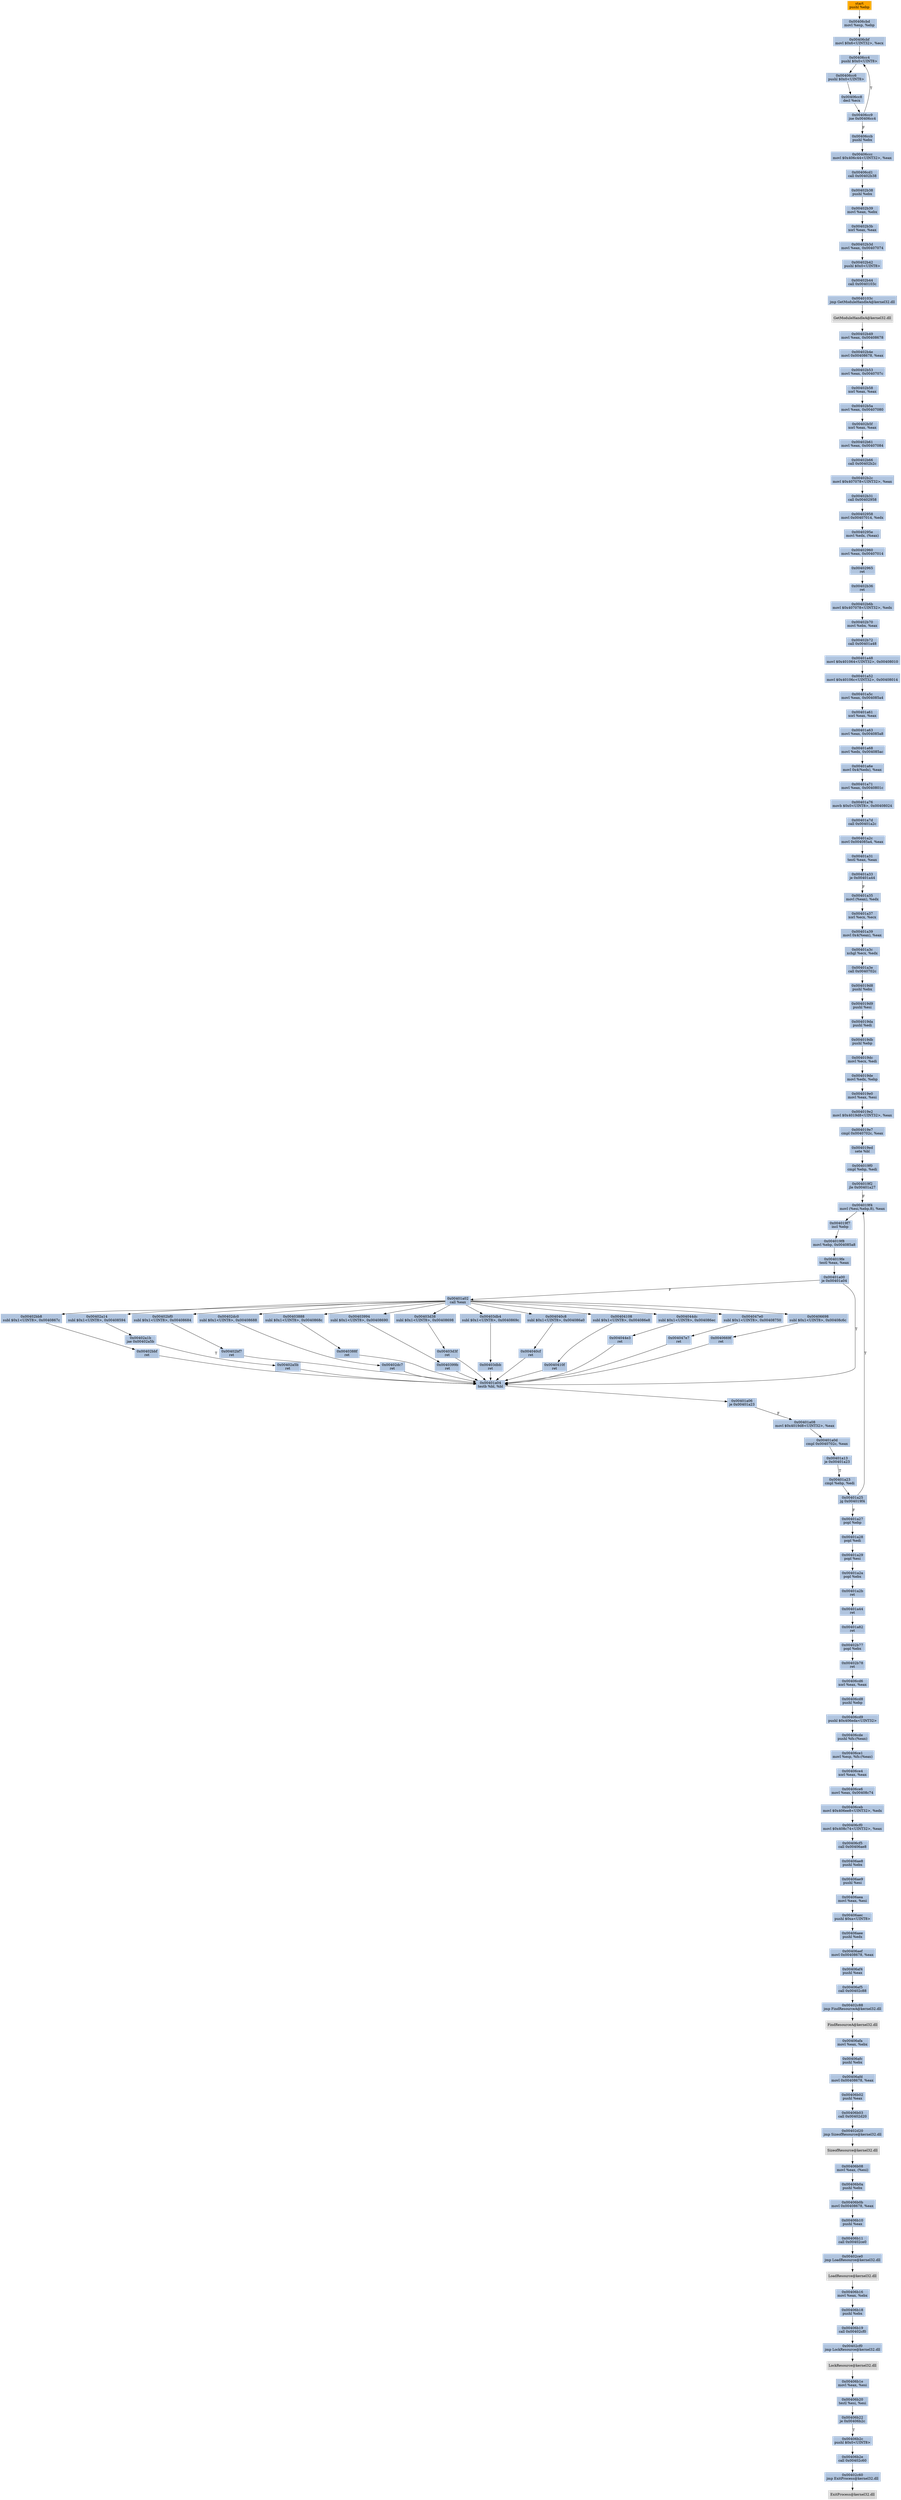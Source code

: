digraph G {
node[shape=rectangle,style=filled,fillcolor=lightsteelblue,color=lightsteelblue]
bgcolor="transparent"
a0x00406cbcpushl_ebp[label="start\npushl %ebp",color="lightgrey",fillcolor="orange"];
a0x00406cbdmovl_esp_ebp[label="0x00406cbd\nmovl %esp, %ebp"];
a0x00406cbfmovl_0x6UINT32_ecx[label="0x00406cbf\nmovl $0x6<UINT32>, %ecx"];
a0x00406cc4pushl_0x0UINT8[label="0x00406cc4\npushl $0x0<UINT8>"];
a0x00406cc6pushl_0x0UINT8[label="0x00406cc6\npushl $0x0<UINT8>"];
a0x00406cc8decl_ecx[label="0x00406cc8\ndecl %ecx"];
a0x00406cc9jne_0x00406cc4[label="0x00406cc9\njne 0x00406cc4"];
a0x00406ccbpushl_ebx[label="0x00406ccb\npushl %ebx"];
a0x00406cccmovl_0x406c44UINT32_eax[label="0x00406ccc\nmovl $0x406c44<UINT32>, %eax"];
a0x00406cd1call_0x00402b38[label="0x00406cd1\ncall 0x00402b38"];
a0x00402b38pushl_ebx[label="0x00402b38\npushl %ebx"];
a0x00402b39movl_eax_ebx[label="0x00402b39\nmovl %eax, %ebx"];
a0x00402b3bxorl_eax_eax[label="0x00402b3b\nxorl %eax, %eax"];
a0x00402b3dmovl_eax_0x00407074[label="0x00402b3d\nmovl %eax, 0x00407074"];
a0x00402b42pushl_0x0UINT8[label="0x00402b42\npushl $0x0<UINT8>"];
a0x00402b44call_0x0040103c[label="0x00402b44\ncall 0x0040103c"];
a0x0040103cjmp_GetModuleHandleA_kernel32_dll[label="0x0040103c\njmp GetModuleHandleA@kernel32.dll"];
GetModuleHandleA_kernel32_dll[label="GetModuleHandleA@kernel32.dll",color="lightgrey",fillcolor="lightgrey"];
a0x00402b49movl_eax_0x00408678[label="0x00402b49\nmovl %eax, 0x00408678"];
a0x00402b4emovl_0x00408678_eax[label="0x00402b4e\nmovl 0x00408678, %eax"];
a0x00402b53movl_eax_0x0040707c[label="0x00402b53\nmovl %eax, 0x0040707c"];
a0x00402b58xorl_eax_eax[label="0x00402b58\nxorl %eax, %eax"];
a0x00402b5amovl_eax_0x00407080[label="0x00402b5a\nmovl %eax, 0x00407080"];
a0x00402b5fxorl_eax_eax[label="0x00402b5f\nxorl %eax, %eax"];
a0x00402b61movl_eax_0x00407084[label="0x00402b61\nmovl %eax, 0x00407084"];
a0x00402b66call_0x00402b2c[label="0x00402b66\ncall 0x00402b2c"];
a0x00402b2cmovl_0x407078UINT32_eax[label="0x00402b2c\nmovl $0x407078<UINT32>, %eax"];
a0x00402b31call_0x00402958[label="0x00402b31\ncall 0x00402958"];
a0x00402958movl_0x00407014_edx[label="0x00402958\nmovl 0x00407014, %edx"];
a0x0040295emovl_edx_eax_[label="0x0040295e\nmovl %edx, (%eax)"];
a0x00402960movl_eax_0x00407014[label="0x00402960\nmovl %eax, 0x00407014"];
a0x00402965ret[label="0x00402965\nret"];
a0x00402b36ret[label="0x00402b36\nret"];
a0x00402b6bmovl_0x407078UINT32_edx[label="0x00402b6b\nmovl $0x407078<UINT32>, %edx"];
a0x00402b70movl_ebx_eax[label="0x00402b70\nmovl %ebx, %eax"];
a0x00402b72call_0x00401a48[label="0x00402b72\ncall 0x00401a48"];
a0x00401a48movl_0x401064UINT32_0x00408010[label="0x00401a48\nmovl $0x401064<UINT32>, 0x00408010"];
a0x00401a52movl_0x40106cUINT32_0x00408014[label="0x00401a52\nmovl $0x40106c<UINT32>, 0x00408014"];
a0x00401a5cmovl_eax_0x004085a4[label="0x00401a5c\nmovl %eax, 0x004085a4"];
a0x00401a61xorl_eax_eax[label="0x00401a61\nxorl %eax, %eax"];
a0x00401a63movl_eax_0x004085a8[label="0x00401a63\nmovl %eax, 0x004085a8"];
a0x00401a68movl_edx_0x004085ac[label="0x00401a68\nmovl %edx, 0x004085ac"];
a0x00401a6emovl_0x4edx__eax[label="0x00401a6e\nmovl 0x4(%edx), %eax"];
a0x00401a71movl_eax_0x0040801c[label="0x00401a71\nmovl %eax, 0x0040801c"];
a0x00401a76movb_0x0UINT8_0x00408024[label="0x00401a76\nmovb $0x0<UINT8>, 0x00408024"];
a0x00401a7dcall_0x00401a2c[label="0x00401a7d\ncall 0x00401a2c"];
a0x00401a2cmovl_0x004085a4_eax[label="0x00401a2c\nmovl 0x004085a4, %eax"];
a0x00401a31testl_eax_eax[label="0x00401a31\ntestl %eax, %eax"];
a0x00401a33je_0x00401a44[label="0x00401a33\nje 0x00401a44"];
a0x00401a35movl_eax__edx[label="0x00401a35\nmovl (%eax), %edx"];
a0x00401a37xorl_ecx_ecx[label="0x00401a37\nxorl %ecx, %ecx"];
a0x00401a39movl_0x4eax__eax[label="0x00401a39\nmovl 0x4(%eax), %eax"];
a0x00401a3cxchgl_ecx_edx[label="0x00401a3c\nxchgl %ecx, %edx"];
a0x00401a3ecall_0x0040702c[label="0x00401a3e\ncall 0x0040702c"];
a0x004019d8pushl_ebx[label="0x004019d8\npushl %ebx"];
a0x004019d9pushl_esi[label="0x004019d9\npushl %esi"];
a0x004019dapushl_edi[label="0x004019da\npushl %edi"];
a0x004019dbpushl_ebp[label="0x004019db\npushl %ebp"];
a0x004019dcmovl_ecx_edi[label="0x004019dc\nmovl %ecx, %edi"];
a0x004019demovl_edx_ebp[label="0x004019de\nmovl %edx, %ebp"];
a0x004019e0movl_eax_esi[label="0x004019e0\nmovl %eax, %esi"];
a0x004019e2movl_0x4019d8UINT32_eax[label="0x004019e2\nmovl $0x4019d8<UINT32>, %eax"];
a0x004019e7cmpl_0x0040702c_eax[label="0x004019e7\ncmpl 0x0040702c, %eax"];
a0x004019edsete_bl[label="0x004019ed\nsete %bl"];
a0x004019f0cmpl_ebp_edi[label="0x004019f0\ncmpl %ebp, %edi"];
a0x004019f2jle_0x00401a27[label="0x004019f2\njle 0x00401a27"];
a0x004019f4movl_esiebp8__eax[label="0x004019f4\nmovl (%esi,%ebp,8), %eax"];
a0x004019f7incl_ebp[label="0x004019f7\nincl %ebp"];
a0x004019f8movl_ebp_0x004085a8[label="0x004019f8\nmovl %ebp, 0x004085a8"];
a0x004019fetestl_eax_eax[label="0x004019fe\ntestl %eax, %eax"];
a0x00401a00je_0x00401a04[label="0x00401a00\nje 0x00401a04"];
a0x00401a02call_eax[label="0x00401a02\ncall %eax"];
a0x00402bb8subl_0x1UINT8_0x0040867c[label="0x00402bb8\nsubl $0x1<UINT8>, 0x0040867c"];
a0x00402bbfret[label="0x00402bbf\nret"];
a0x00401a04testb_bl_bl[label="0x00401a04\ntestb %bl, %bl"];
a0x00401a06je_0x00401a23[label="0x00401a06\nje 0x00401a23"];
a0x00401a08movl_0x4019d8UINT32_eax[label="0x00401a08\nmovl $0x4019d8<UINT32>, %eax"];
a0x00401a0dcmpl_0x0040702c_eax[label="0x00401a0d\ncmpl 0x0040702c, %eax"];
a0x00401a13je_0x00401a23[label="0x00401a13\nje 0x00401a23"];
a0x00401a23cmpl_ebp_edi[label="0x00401a23\ncmpl %ebp, %edi"];
a0x00401a25jg_0x004019f4[label="0x00401a25\njg 0x004019f4"];
a0x00402a14subl_0x1UINT8_0x00408594[label="0x00402a14\nsubl $0x1<UINT8>, 0x00408594"];
a0x00402a1bjae_0x00402a5b[label="0x00402a1b\njae 0x00402a5b"];
a0x00402a5bret[label="0x00402a5b\nret"];
a0x00402bf0subl_0x1UINT8_0x00408684[label="0x00402bf0\nsubl $0x1<UINT8>, 0x00408684"];
a0x00402bf7ret[label="0x00402bf7\nret"];
a0x00402dc0subl_0x1UINT8_0x00408688[label="0x00402dc0\nsubl $0x1<UINT8>, 0x00408688"];
a0x00402dc7ret[label="0x00402dc7\nret"];
a0x00403888subl_0x1UINT8_0x0040868c[label="0x00403888\nsubl $0x1<UINT8>, 0x0040868c"];
a0x0040388fret[label="0x0040388f\nret"];
a0x00403994subl_0x1UINT8_0x00408690[label="0x00403994\nsubl $0x1<UINT8>, 0x00408690"];
a0x0040399bret[label="0x0040399b\nret"];
a0x00403d38subl_0x1UINT8_0x00408698[label="0x00403d38\nsubl $0x1<UINT8>, 0x00408698"];
a0x00403d3fret[label="0x00403d3f\nret"];
a0x00403db4subl_0x1UINT8_0x0040869c[label="0x00403db4\nsubl $0x1<UINT8>, 0x0040869c"];
a0x00403dbbret[label="0x00403dbb\nret"];
a0x004040c8subl_0x1UINT8_0x004086a0[label="0x004040c8\nsubl $0x1<UINT8>, 0x004086a0"];
a0x004040cfret[label="0x004040cf\nret"];
a0x00404108subl_0x1UINT8_0x004086e8[label="0x00404108\nsubl $0x1<UINT8>, 0x004086e8"];
a0x0040410fret[label="0x0040410f\nret"];
a0x004044dcsubl_0x1UINT8_0x004086ec[label="0x004044dc\nsubl $0x1<UINT8>, 0x004086ec"];
a0x004044e3ret[label="0x004044e3\nret"];
a0x004047e0subl_0x1UINT8_0x00408750[label="0x004047e0\nsubl $0x1<UINT8>, 0x00408750"];
a0x004047e7ret[label="0x004047e7\nret"];
a0x00406698subl_0x1UINT8_0x00408c6c[label="0x00406698\nsubl $0x1<UINT8>, 0x00408c6c"];
a0x0040669fret[label="0x0040669f\nret"];
a0x00401a27popl_ebp[label="0x00401a27\npopl %ebp"];
a0x00401a28popl_edi[label="0x00401a28\npopl %edi"];
a0x00401a29popl_esi[label="0x00401a29\npopl %esi"];
a0x00401a2apopl_ebx[label="0x00401a2a\npopl %ebx"];
a0x00401a2bret[label="0x00401a2b\nret"];
a0x00401a44ret[label="0x00401a44\nret"];
a0x00401a82ret[label="0x00401a82\nret"];
a0x00402b77popl_ebx[label="0x00402b77\npopl %ebx"];
a0x00402b78ret[label="0x00402b78\nret"];
a0x00406cd6xorl_eax_eax[label="0x00406cd6\nxorl %eax, %eax"];
a0x00406cd8pushl_ebp[label="0x00406cd8\npushl %ebp"];
a0x00406cd9pushl_0x406edaUINT32[label="0x00406cd9\npushl $0x406eda<UINT32>"];
a0x00406cdepushl_fs_eax_[label="0x00406cde\npushl %fs:(%eax)"];
a0x00406ce1movl_esp_fs_eax_[label="0x00406ce1\nmovl %esp, %fs:(%eax)"];
a0x00406ce4xorl_eax_eax[label="0x00406ce4\nxorl %eax, %eax"];
a0x00406ce6movl_eax_0x00408c74[label="0x00406ce6\nmovl %eax, 0x00408c74"];
a0x00406cebmovl_0x406ee8UINT32_edx[label="0x00406ceb\nmovl $0x406ee8<UINT32>, %edx"];
a0x00406cf0movl_0x408c74UINT32_eax[label="0x00406cf0\nmovl $0x408c74<UINT32>, %eax"];
a0x00406cf5call_0x00406ae8[label="0x00406cf5\ncall 0x00406ae8"];
a0x00406ae8pushl_ebx[label="0x00406ae8\npushl %ebx"];
a0x00406ae9pushl_esi[label="0x00406ae9\npushl %esi"];
a0x00406aeamovl_eax_esi[label="0x00406aea\nmovl %eax, %esi"];
a0x00406aecpushl_0xaUINT8[label="0x00406aec\npushl $0xa<UINT8>"];
a0x00406aeepushl_edx[label="0x00406aee\npushl %edx"];
a0x00406aefmovl_0x00408678_eax[label="0x00406aef\nmovl 0x00408678, %eax"];
a0x00406af4pushl_eax[label="0x00406af4\npushl %eax"];
a0x00406af5call_0x00402c88[label="0x00406af5\ncall 0x00402c88"];
a0x00402c88jmp_FindResourceA_kernel32_dll[label="0x00402c88\njmp FindResourceA@kernel32.dll"];
FindResourceA_kernel32_dll[label="FindResourceA@kernel32.dll",color="lightgrey",fillcolor="lightgrey"];
a0x00406afamovl_eax_ebx[label="0x00406afa\nmovl %eax, %ebx"];
a0x00406afcpushl_ebx[label="0x00406afc\npushl %ebx"];
a0x00406afdmovl_0x00408678_eax[label="0x00406afd\nmovl 0x00408678, %eax"];
a0x00406b02pushl_eax[label="0x00406b02\npushl %eax"];
a0x00406b03call_0x00402d20[label="0x00406b03\ncall 0x00402d20"];
a0x00402d20jmp_SizeofResource_kernel32_dll[label="0x00402d20\njmp SizeofResource@kernel32.dll"];
SizeofResource_kernel32_dll[label="SizeofResource@kernel32.dll",color="lightgrey",fillcolor="lightgrey"];
a0x00406b08movl_eax_esi_[label="0x00406b08\nmovl %eax, (%esi)"];
a0x00406b0apushl_ebx[label="0x00406b0a\npushl %ebx"];
a0x00406b0bmovl_0x00408678_eax[label="0x00406b0b\nmovl 0x00408678, %eax"];
a0x00406b10pushl_eax[label="0x00406b10\npushl %eax"];
a0x00406b11call_0x00402ce0[label="0x00406b11\ncall 0x00402ce0"];
a0x00402ce0jmp_LoadResource_kernel32_dll[label="0x00402ce0\njmp LoadResource@kernel32.dll"];
LoadResource_kernel32_dll[label="LoadResource@kernel32.dll",color="lightgrey",fillcolor="lightgrey"];
a0x00406b16movl_eax_ebx[label="0x00406b16\nmovl %eax, %ebx"];
a0x00406b18pushl_ebx[label="0x00406b18\npushl %ebx"];
a0x00406b19call_0x00402cf0[label="0x00406b19\ncall 0x00402cf0"];
a0x00402cf0jmp_LockResource_kernel32_dll[label="0x00402cf0\njmp LockResource@kernel32.dll"];
LockResource_kernel32_dll[label="LockResource@kernel32.dll",color="lightgrey",fillcolor="lightgrey"];
a0x00406b1emovl_eax_esi[label="0x00406b1e\nmovl %eax, %esi"];
a0x00406b20testl_esi_esi[label="0x00406b20\ntestl %esi, %esi"];
a0x00406b22je_0x00406b2c[label="0x00406b22\nje 0x00406b2c"];
a0x00406b2cpushl_0x0UINT8[label="0x00406b2c\npushl $0x0<UINT8>"];
a0x00406b2ecall_0x00402c60[label="0x00406b2e\ncall 0x00402c60"];
a0x00402c60jmp_ExitProcess_kernel32_dll[label="0x00402c60\njmp ExitProcess@kernel32.dll"];
ExitProcess_kernel32_dll[label="ExitProcess@kernel32.dll",color="lightgrey",fillcolor="lightgrey"];
a0x00406cbcpushl_ebp -> a0x00406cbdmovl_esp_ebp [color="#000000"];
a0x00406cbdmovl_esp_ebp -> a0x00406cbfmovl_0x6UINT32_ecx [color="#000000"];
a0x00406cbfmovl_0x6UINT32_ecx -> a0x00406cc4pushl_0x0UINT8 [color="#000000"];
a0x00406cc4pushl_0x0UINT8 -> a0x00406cc6pushl_0x0UINT8 [color="#000000"];
a0x00406cc6pushl_0x0UINT8 -> a0x00406cc8decl_ecx [color="#000000"];
a0x00406cc8decl_ecx -> a0x00406cc9jne_0x00406cc4 [color="#000000"];
a0x00406cc9jne_0x00406cc4 -> a0x00406cc4pushl_0x0UINT8 [color="#000000",label="T"];
a0x00406cc9jne_0x00406cc4 -> a0x00406ccbpushl_ebx [color="#000000",label="F"];
a0x00406ccbpushl_ebx -> a0x00406cccmovl_0x406c44UINT32_eax [color="#000000"];
a0x00406cccmovl_0x406c44UINT32_eax -> a0x00406cd1call_0x00402b38 [color="#000000"];
a0x00406cd1call_0x00402b38 -> a0x00402b38pushl_ebx [color="#000000"];
a0x00402b38pushl_ebx -> a0x00402b39movl_eax_ebx [color="#000000"];
a0x00402b39movl_eax_ebx -> a0x00402b3bxorl_eax_eax [color="#000000"];
a0x00402b3bxorl_eax_eax -> a0x00402b3dmovl_eax_0x00407074 [color="#000000"];
a0x00402b3dmovl_eax_0x00407074 -> a0x00402b42pushl_0x0UINT8 [color="#000000"];
a0x00402b42pushl_0x0UINT8 -> a0x00402b44call_0x0040103c [color="#000000"];
a0x00402b44call_0x0040103c -> a0x0040103cjmp_GetModuleHandleA_kernel32_dll [color="#000000"];
a0x0040103cjmp_GetModuleHandleA_kernel32_dll -> GetModuleHandleA_kernel32_dll [color="#000000"];
GetModuleHandleA_kernel32_dll -> a0x00402b49movl_eax_0x00408678 [color="#000000"];
a0x00402b49movl_eax_0x00408678 -> a0x00402b4emovl_0x00408678_eax [color="#000000"];
a0x00402b4emovl_0x00408678_eax -> a0x00402b53movl_eax_0x0040707c [color="#000000"];
a0x00402b53movl_eax_0x0040707c -> a0x00402b58xorl_eax_eax [color="#000000"];
a0x00402b58xorl_eax_eax -> a0x00402b5amovl_eax_0x00407080 [color="#000000"];
a0x00402b5amovl_eax_0x00407080 -> a0x00402b5fxorl_eax_eax [color="#000000"];
a0x00402b5fxorl_eax_eax -> a0x00402b61movl_eax_0x00407084 [color="#000000"];
a0x00402b61movl_eax_0x00407084 -> a0x00402b66call_0x00402b2c [color="#000000"];
a0x00402b66call_0x00402b2c -> a0x00402b2cmovl_0x407078UINT32_eax [color="#000000"];
a0x00402b2cmovl_0x407078UINT32_eax -> a0x00402b31call_0x00402958 [color="#000000"];
a0x00402b31call_0x00402958 -> a0x00402958movl_0x00407014_edx [color="#000000"];
a0x00402958movl_0x00407014_edx -> a0x0040295emovl_edx_eax_ [color="#000000"];
a0x0040295emovl_edx_eax_ -> a0x00402960movl_eax_0x00407014 [color="#000000"];
a0x00402960movl_eax_0x00407014 -> a0x00402965ret [color="#000000"];
a0x00402965ret -> a0x00402b36ret [color="#000000"];
a0x00402b36ret -> a0x00402b6bmovl_0x407078UINT32_edx [color="#000000"];
a0x00402b6bmovl_0x407078UINT32_edx -> a0x00402b70movl_ebx_eax [color="#000000"];
a0x00402b70movl_ebx_eax -> a0x00402b72call_0x00401a48 [color="#000000"];
a0x00402b72call_0x00401a48 -> a0x00401a48movl_0x401064UINT32_0x00408010 [color="#000000"];
a0x00401a48movl_0x401064UINT32_0x00408010 -> a0x00401a52movl_0x40106cUINT32_0x00408014 [color="#000000"];
a0x00401a52movl_0x40106cUINT32_0x00408014 -> a0x00401a5cmovl_eax_0x004085a4 [color="#000000"];
a0x00401a5cmovl_eax_0x004085a4 -> a0x00401a61xorl_eax_eax [color="#000000"];
a0x00401a61xorl_eax_eax -> a0x00401a63movl_eax_0x004085a8 [color="#000000"];
a0x00401a63movl_eax_0x004085a8 -> a0x00401a68movl_edx_0x004085ac [color="#000000"];
a0x00401a68movl_edx_0x004085ac -> a0x00401a6emovl_0x4edx__eax [color="#000000"];
a0x00401a6emovl_0x4edx__eax -> a0x00401a71movl_eax_0x0040801c [color="#000000"];
a0x00401a71movl_eax_0x0040801c -> a0x00401a76movb_0x0UINT8_0x00408024 [color="#000000"];
a0x00401a76movb_0x0UINT8_0x00408024 -> a0x00401a7dcall_0x00401a2c [color="#000000"];
a0x00401a7dcall_0x00401a2c -> a0x00401a2cmovl_0x004085a4_eax [color="#000000"];
a0x00401a2cmovl_0x004085a4_eax -> a0x00401a31testl_eax_eax [color="#000000"];
a0x00401a31testl_eax_eax -> a0x00401a33je_0x00401a44 [color="#000000"];
a0x00401a33je_0x00401a44 -> a0x00401a35movl_eax__edx [color="#000000",label="F"];
a0x00401a35movl_eax__edx -> a0x00401a37xorl_ecx_ecx [color="#000000"];
a0x00401a37xorl_ecx_ecx -> a0x00401a39movl_0x4eax__eax [color="#000000"];
a0x00401a39movl_0x4eax__eax -> a0x00401a3cxchgl_ecx_edx [color="#000000"];
a0x00401a3cxchgl_ecx_edx -> a0x00401a3ecall_0x0040702c [color="#000000"];
a0x00401a3ecall_0x0040702c -> a0x004019d8pushl_ebx [color="#000000"];
a0x004019d8pushl_ebx -> a0x004019d9pushl_esi [color="#000000"];
a0x004019d9pushl_esi -> a0x004019dapushl_edi [color="#000000"];
a0x004019dapushl_edi -> a0x004019dbpushl_ebp [color="#000000"];
a0x004019dbpushl_ebp -> a0x004019dcmovl_ecx_edi [color="#000000"];
a0x004019dcmovl_ecx_edi -> a0x004019demovl_edx_ebp [color="#000000"];
a0x004019demovl_edx_ebp -> a0x004019e0movl_eax_esi [color="#000000"];
a0x004019e0movl_eax_esi -> a0x004019e2movl_0x4019d8UINT32_eax [color="#000000"];
a0x004019e2movl_0x4019d8UINT32_eax -> a0x004019e7cmpl_0x0040702c_eax [color="#000000"];
a0x004019e7cmpl_0x0040702c_eax -> a0x004019edsete_bl [color="#000000"];
a0x004019edsete_bl -> a0x004019f0cmpl_ebp_edi [color="#000000"];
a0x004019f0cmpl_ebp_edi -> a0x004019f2jle_0x00401a27 [color="#000000"];
a0x004019f2jle_0x00401a27 -> a0x004019f4movl_esiebp8__eax [color="#000000",label="F"];
a0x004019f4movl_esiebp8__eax -> a0x004019f7incl_ebp [color="#000000"];
a0x004019f7incl_ebp -> a0x004019f8movl_ebp_0x004085a8 [color="#000000"];
a0x004019f8movl_ebp_0x004085a8 -> a0x004019fetestl_eax_eax [color="#000000"];
a0x004019fetestl_eax_eax -> a0x00401a00je_0x00401a04 [color="#000000"];
a0x00401a00je_0x00401a04 -> a0x00401a02call_eax [color="#000000",label="F"];
a0x00401a02call_eax -> a0x00402bb8subl_0x1UINT8_0x0040867c [color="#000000"];
a0x00402bb8subl_0x1UINT8_0x0040867c -> a0x00402bbfret [color="#000000"];
a0x00402bbfret -> a0x00401a04testb_bl_bl [color="#000000"];
a0x00401a04testb_bl_bl -> a0x00401a06je_0x00401a23 [color="#000000"];
a0x00401a06je_0x00401a23 -> a0x00401a08movl_0x4019d8UINT32_eax [color="#000000",label="F"];
a0x00401a08movl_0x4019d8UINT32_eax -> a0x00401a0dcmpl_0x0040702c_eax [color="#000000"];
a0x00401a0dcmpl_0x0040702c_eax -> a0x00401a13je_0x00401a23 [color="#000000"];
a0x00401a13je_0x00401a23 -> a0x00401a23cmpl_ebp_edi [color="#000000",label="T"];
a0x00401a23cmpl_ebp_edi -> a0x00401a25jg_0x004019f4 [color="#000000"];
a0x00401a25jg_0x004019f4 -> a0x004019f4movl_esiebp8__eax [color="#000000",label="T"];
a0x00401a02call_eax -> a0x00402a14subl_0x1UINT8_0x00408594 [color="#000000"];
a0x00402a14subl_0x1UINT8_0x00408594 -> a0x00402a1bjae_0x00402a5b [color="#000000"];
a0x00402a1bjae_0x00402a5b -> a0x00402a5bret [color="#000000",label="T"];
a0x00402a5bret -> a0x00401a04testb_bl_bl [color="#000000"];
a0x00401a02call_eax -> a0x00402bf0subl_0x1UINT8_0x00408684 [color="#000000"];
a0x00402bf0subl_0x1UINT8_0x00408684 -> a0x00402bf7ret [color="#000000"];
a0x00402bf7ret -> a0x00401a04testb_bl_bl [color="#000000"];
a0x00401a02call_eax -> a0x00402dc0subl_0x1UINT8_0x00408688 [color="#000000"];
a0x00402dc0subl_0x1UINT8_0x00408688 -> a0x00402dc7ret [color="#000000"];
a0x00402dc7ret -> a0x00401a04testb_bl_bl [color="#000000"];
a0x00401a02call_eax -> a0x00403888subl_0x1UINT8_0x0040868c [color="#000000"];
a0x00403888subl_0x1UINT8_0x0040868c -> a0x0040388fret [color="#000000"];
a0x0040388fret -> a0x00401a04testb_bl_bl [color="#000000"];
a0x00401a02call_eax -> a0x00403994subl_0x1UINT8_0x00408690 [color="#000000"];
a0x00403994subl_0x1UINT8_0x00408690 -> a0x0040399bret [color="#000000"];
a0x0040399bret -> a0x00401a04testb_bl_bl [color="#000000"];
a0x00401a02call_eax -> a0x00403d38subl_0x1UINT8_0x00408698 [color="#000000"];
a0x00403d38subl_0x1UINT8_0x00408698 -> a0x00403d3fret [color="#000000"];
a0x00403d3fret -> a0x00401a04testb_bl_bl [color="#000000"];
a0x00401a02call_eax -> a0x00403db4subl_0x1UINT8_0x0040869c [color="#000000"];
a0x00403db4subl_0x1UINT8_0x0040869c -> a0x00403dbbret [color="#000000"];
a0x00403dbbret -> a0x00401a04testb_bl_bl [color="#000000"];
a0x00401a02call_eax -> a0x004040c8subl_0x1UINT8_0x004086a0 [color="#000000"];
a0x004040c8subl_0x1UINT8_0x004086a0 -> a0x004040cfret [color="#000000"];
a0x004040cfret -> a0x00401a04testb_bl_bl [color="#000000"];
a0x00401a02call_eax -> a0x00404108subl_0x1UINT8_0x004086e8 [color="#000000"];
a0x00404108subl_0x1UINT8_0x004086e8 -> a0x0040410fret [color="#000000"];
a0x0040410fret -> a0x00401a04testb_bl_bl [color="#000000"];
a0x00401a02call_eax -> a0x004044dcsubl_0x1UINT8_0x004086ec [color="#000000"];
a0x004044dcsubl_0x1UINT8_0x004086ec -> a0x004044e3ret [color="#000000"];
a0x004044e3ret -> a0x00401a04testb_bl_bl [color="#000000"];
a0x00401a02call_eax -> a0x004047e0subl_0x1UINT8_0x00408750 [color="#000000"];
a0x004047e0subl_0x1UINT8_0x00408750 -> a0x004047e7ret [color="#000000"];
a0x004047e7ret -> a0x00401a04testb_bl_bl [color="#000000"];
a0x00401a02call_eax -> a0x00406698subl_0x1UINT8_0x00408c6c [color="#000000"];
a0x00406698subl_0x1UINT8_0x00408c6c -> a0x0040669fret [color="#000000"];
a0x0040669fret -> a0x00401a04testb_bl_bl [color="#000000"];
a0x00401a00je_0x00401a04 -> a0x00401a04testb_bl_bl [color="#000000",label="T"];
a0x00401a25jg_0x004019f4 -> a0x00401a27popl_ebp [color="#000000",label="F"];
a0x00401a27popl_ebp -> a0x00401a28popl_edi [color="#000000"];
a0x00401a28popl_edi -> a0x00401a29popl_esi [color="#000000"];
a0x00401a29popl_esi -> a0x00401a2apopl_ebx [color="#000000"];
a0x00401a2apopl_ebx -> a0x00401a2bret [color="#000000"];
a0x00401a2bret -> a0x00401a44ret [color="#000000"];
a0x00401a44ret -> a0x00401a82ret [color="#000000"];
a0x00401a82ret -> a0x00402b77popl_ebx [color="#000000"];
a0x00402b77popl_ebx -> a0x00402b78ret [color="#000000"];
a0x00402b78ret -> a0x00406cd6xorl_eax_eax [color="#000000"];
a0x00406cd6xorl_eax_eax -> a0x00406cd8pushl_ebp [color="#000000"];
a0x00406cd8pushl_ebp -> a0x00406cd9pushl_0x406edaUINT32 [color="#000000"];
a0x00406cd9pushl_0x406edaUINT32 -> a0x00406cdepushl_fs_eax_ [color="#000000"];
a0x00406cdepushl_fs_eax_ -> a0x00406ce1movl_esp_fs_eax_ [color="#000000"];
a0x00406ce1movl_esp_fs_eax_ -> a0x00406ce4xorl_eax_eax [color="#000000"];
a0x00406ce4xorl_eax_eax -> a0x00406ce6movl_eax_0x00408c74 [color="#000000"];
a0x00406ce6movl_eax_0x00408c74 -> a0x00406cebmovl_0x406ee8UINT32_edx [color="#000000"];
a0x00406cebmovl_0x406ee8UINT32_edx -> a0x00406cf0movl_0x408c74UINT32_eax [color="#000000"];
a0x00406cf0movl_0x408c74UINT32_eax -> a0x00406cf5call_0x00406ae8 [color="#000000"];
a0x00406cf5call_0x00406ae8 -> a0x00406ae8pushl_ebx [color="#000000"];
a0x00406ae8pushl_ebx -> a0x00406ae9pushl_esi [color="#000000"];
a0x00406ae9pushl_esi -> a0x00406aeamovl_eax_esi [color="#000000"];
a0x00406aeamovl_eax_esi -> a0x00406aecpushl_0xaUINT8 [color="#000000"];
a0x00406aecpushl_0xaUINT8 -> a0x00406aeepushl_edx [color="#000000"];
a0x00406aeepushl_edx -> a0x00406aefmovl_0x00408678_eax [color="#000000"];
a0x00406aefmovl_0x00408678_eax -> a0x00406af4pushl_eax [color="#000000"];
a0x00406af4pushl_eax -> a0x00406af5call_0x00402c88 [color="#000000"];
a0x00406af5call_0x00402c88 -> a0x00402c88jmp_FindResourceA_kernel32_dll [color="#000000"];
a0x00402c88jmp_FindResourceA_kernel32_dll -> FindResourceA_kernel32_dll [color="#000000"];
FindResourceA_kernel32_dll -> a0x00406afamovl_eax_ebx [color="#000000"];
a0x00406afamovl_eax_ebx -> a0x00406afcpushl_ebx [color="#000000"];
a0x00406afcpushl_ebx -> a0x00406afdmovl_0x00408678_eax [color="#000000"];
a0x00406afdmovl_0x00408678_eax -> a0x00406b02pushl_eax [color="#000000"];
a0x00406b02pushl_eax -> a0x00406b03call_0x00402d20 [color="#000000"];
a0x00406b03call_0x00402d20 -> a0x00402d20jmp_SizeofResource_kernel32_dll [color="#000000"];
a0x00402d20jmp_SizeofResource_kernel32_dll -> SizeofResource_kernel32_dll [color="#000000"];
SizeofResource_kernel32_dll -> a0x00406b08movl_eax_esi_ [color="#000000"];
a0x00406b08movl_eax_esi_ -> a0x00406b0apushl_ebx [color="#000000"];
a0x00406b0apushl_ebx -> a0x00406b0bmovl_0x00408678_eax [color="#000000"];
a0x00406b0bmovl_0x00408678_eax -> a0x00406b10pushl_eax [color="#000000"];
a0x00406b10pushl_eax -> a0x00406b11call_0x00402ce0 [color="#000000"];
a0x00406b11call_0x00402ce0 -> a0x00402ce0jmp_LoadResource_kernel32_dll [color="#000000"];
a0x00402ce0jmp_LoadResource_kernel32_dll -> LoadResource_kernel32_dll [color="#000000"];
LoadResource_kernel32_dll -> a0x00406b16movl_eax_ebx [color="#000000"];
a0x00406b16movl_eax_ebx -> a0x00406b18pushl_ebx [color="#000000"];
a0x00406b18pushl_ebx -> a0x00406b19call_0x00402cf0 [color="#000000"];
a0x00406b19call_0x00402cf0 -> a0x00402cf0jmp_LockResource_kernel32_dll [color="#000000"];
a0x00402cf0jmp_LockResource_kernel32_dll -> LockResource_kernel32_dll [color="#000000"];
LockResource_kernel32_dll -> a0x00406b1emovl_eax_esi [color="#000000"];
a0x00406b1emovl_eax_esi -> a0x00406b20testl_esi_esi [color="#000000"];
a0x00406b20testl_esi_esi -> a0x00406b22je_0x00406b2c [color="#000000"];
a0x00406b22je_0x00406b2c -> a0x00406b2cpushl_0x0UINT8 [color="#000000",label="T"];
a0x00406b2cpushl_0x0UINT8 -> a0x00406b2ecall_0x00402c60 [color="#000000"];
a0x00406b2ecall_0x00402c60 -> a0x00402c60jmp_ExitProcess_kernel32_dll [color="#000000"];
a0x00402c60jmp_ExitProcess_kernel32_dll -> ExitProcess_kernel32_dll [color="#000000"];
}

